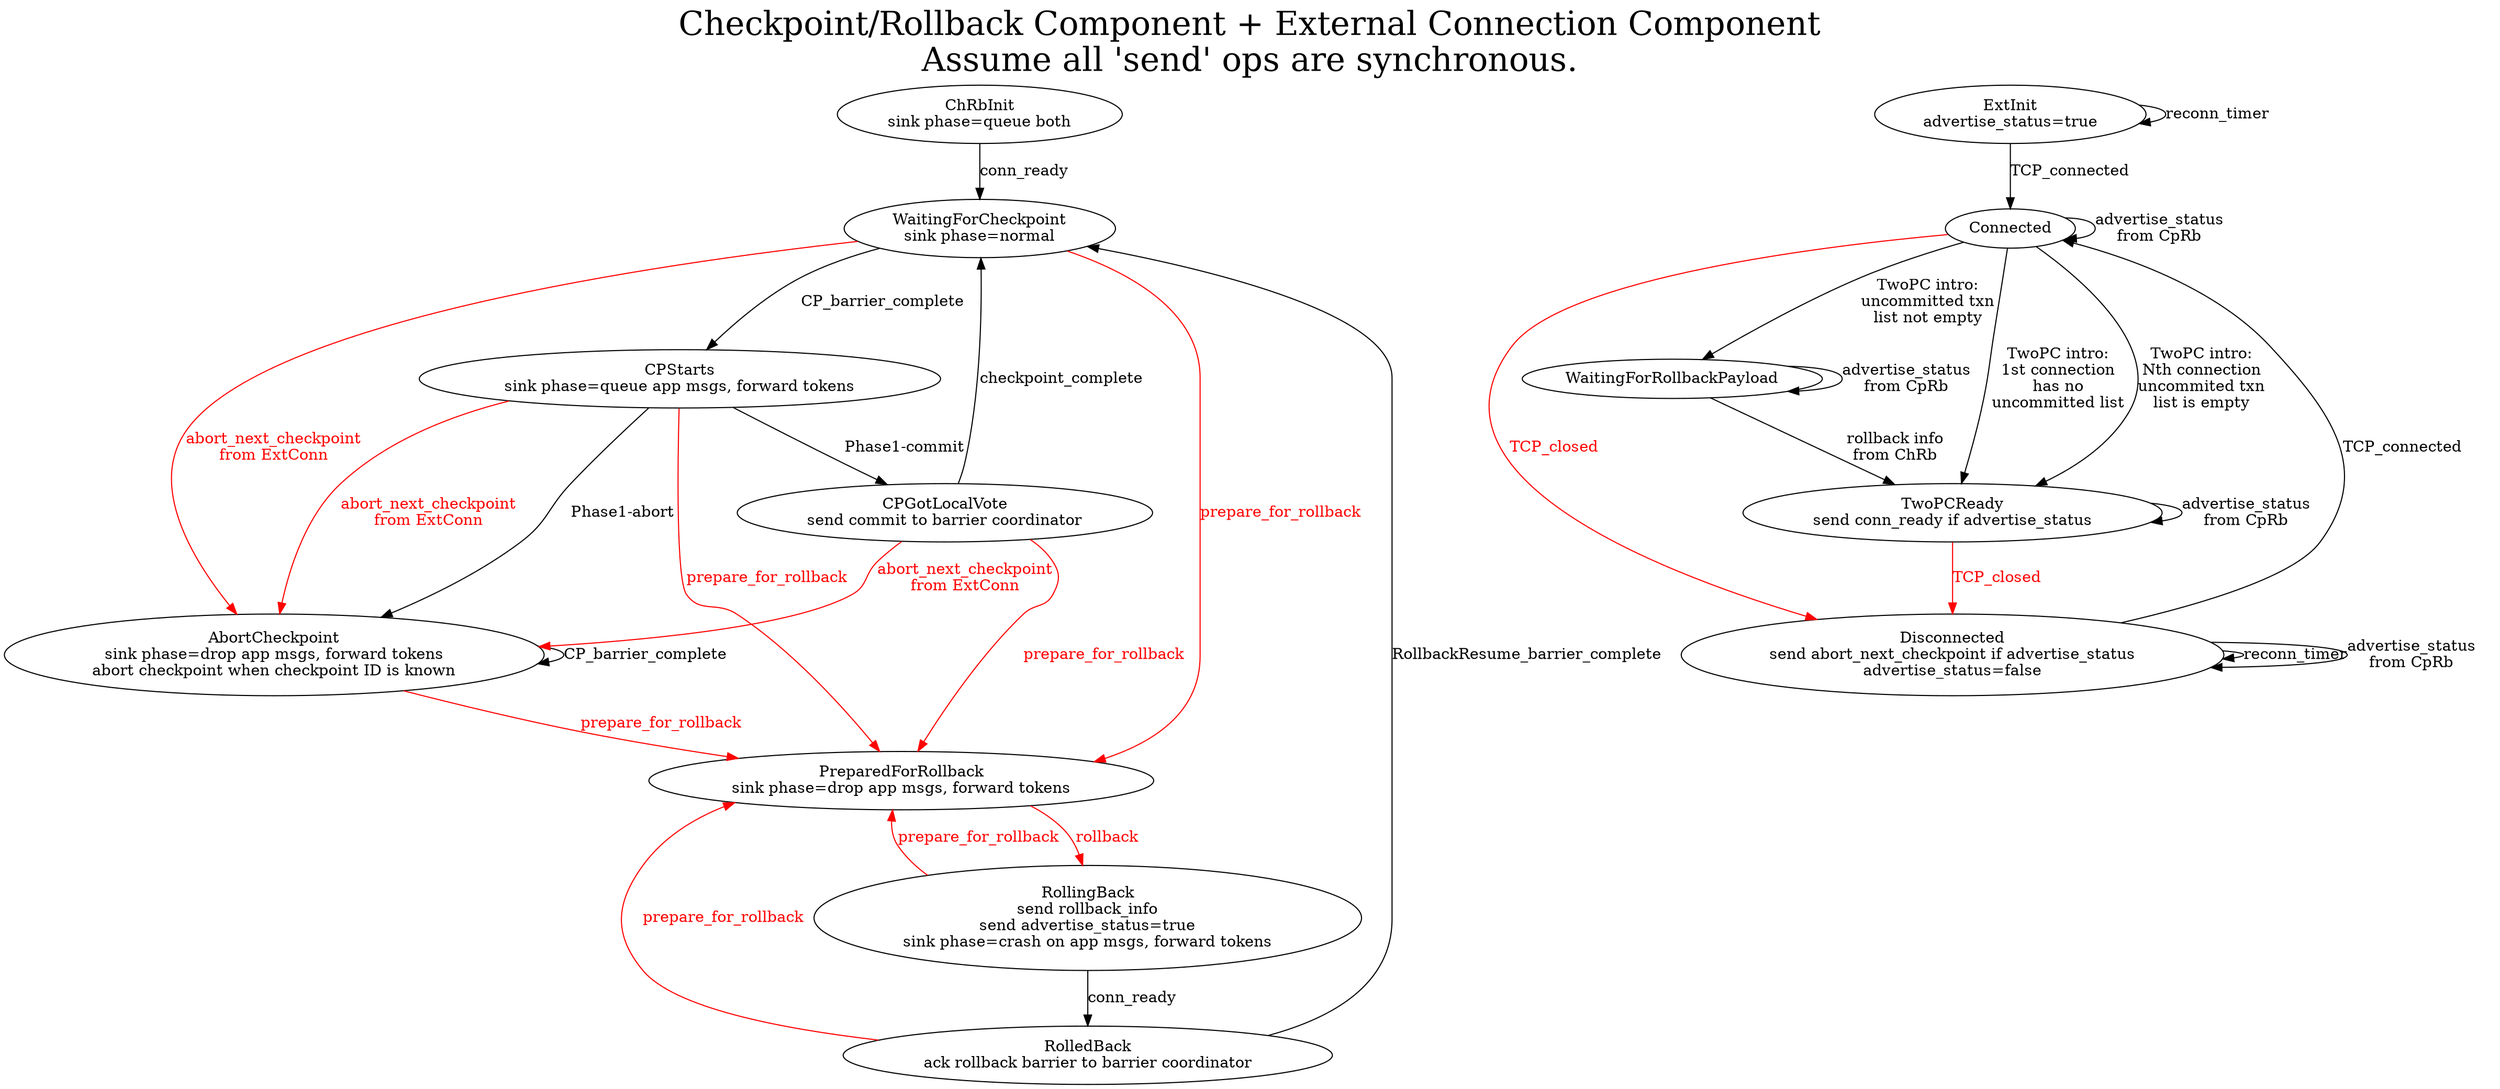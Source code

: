 digraph mashup {
    graph [label="Checkpoint/Rollback Component + External Connection Component\nAssume all 'send' ops are synchronous.",labelloc=t,fontsize=30];
    subgraph AA {
	graph [label="SUB Checkpoint/Rollback Component",labelloc=t,fontsize=20];

	// Subgraphs
	subgraph init {
		ChRbInit [label="ChRbInit\nsink phase=queue both"];
	}
	subgraph cp {
		WaitingForCheckpoint [label="WaitingForCheckpoint\nsink phase=normal"];
		AbortCheckpoint [label="AbortCheckpoint\nsink phase=drop app msgs, forward tokens\nabort checkpoint when checkpoint ID is known"];
	}
	subgraph sacp {
		CPStarts [label="CPStarts\nsink phase=queue app msgs, forward tokens"];
		CPGotLocalVote [label="CPGotLocalVote\nsend commit to barrier coordinator"];
		// CPGotGlobalVote; // Can we remove this node?

		CPStarts -> CPGotLocalVote [label="Phase1-commit"];
		CPStarts -> AbortCheckpoint [label="Phase1-abort"];
		CPGotLocalVote -> WaitingForCheckpoint [label=checkpoint_complete];
		// CPGotLocalVote -> CPGotGlobalVote [label=checkpoint_complete];
		// CPGotGlobalVote -> WaitingForCheckpoint [label=what_happens_here]; // Can we remove this node?
	}
	subgraph rollback {
		PreparedForRollback [label="PreparedForRollback\nsink phase=drop app msgs, forward tokens"];
		RollingBack [label="RollingBack\nsend rollback_info\nsend advertise_status=true\nsink phase=crash on app msgs, forward tokens"];
		RolledBack [label="RolledBack\nack rollback barrier to barrier coordinator"];

		PreparedForRollback -> RollingBack [label=rollback,fontcolor=red,color=red];
	}

	// Other Edges
	ChRbInit -> WaitingForCheckpoint [label=conn_ready];

	WaitingForCheckpoint -> CPStarts [label=CP_barrier_complete];
	AbortCheckpoint -> AbortCheckpoint [label=CP_barrier_complete];

	WaitingForCheckpoint -> PreparedForRollback [label=prepare_for_rollback,fontcolor=red,color=red];
	AbortCheckpoint -> PreparedForRollback [label=prepare_for_rollback,fontcolor=red,color=red];
	CPStarts -> PreparedForRollback [label=prepare_for_rollback,fontcolor=red,color=red];
	CPGotLocalVote -> PreparedForRollback [label=prepare_for_rollback,fontcolor=red,color=red];

	WaitingForCheckpoint -> AbortCheckpoint [label="abort_next_checkpoint\nfrom ExtConn",fontcolor=red,color=red];
	CPStarts -> AbortCheckpoint [label="abort_next_checkpoint\nfrom ExtConn",fontcolor=red,color=red];
	CPGotLocalVote -> AbortCheckpoint [label="abort_next_checkpoint\nfrom ExtConn",fontcolor=red,color=red];

	RollingBack -> RolledBack [label=conn_ready];
	RollingBack -> PreparedForRollback [label=prepare_for_rollback,fontcolor=red,color=red];

	RolledBack -> WaitingForCheckpoint [label="RollbackResume_barrier_complete"];
	RolledBack -> PreparedForRollback [label="prepare_for_rollback",fontcolor=red,color=red];
     }

	subgraph external {
            graph [label="External Connection Component",labelloc=t,fontsize=30];

        ExtInit [label="ExtInit\nadvertise_status=true"];
	    ExtInit -> ExtInit [label=reconn_timer];
	    ExtInit -> Connected [label=TCP_connected];
	    Connected -> Disconnected [label=TCP_closed,fontcolor=red,color=red];
	    Connected -> Connected [label="advertise_status\nfrom CpRb"];
	    Disconnected [label="Disconnected\nsend abort_next_checkpoint if advertise_status\nadvertise_status=false"];
	    Disconnected -> Connected [label=TCP_connected];
	    Disconnected -> Disconnected [label=reconn_timer];
	    Disconnected -> Disconnected [label="advertise_status\nfrom CpRb"];
	    Connected -> WaitingForRollbackPayload [label="TwoPC intro:\nuncommitted txn\nlist not empty"];
	    Connected -> TwoPCReady [label="TwoPC intro:\n1st connection\nhas no\nuncommitted list"];
	    Connected -> TwoPCReady [label="TwoPC intro:\nNth connection\nuncommited txn\nlist is empty"];
	    WaitingForRollbackPayload -> TwoPCReady [label="rollback info\nfrom ChRb"];
	    WaitingForRollbackPayload -> WaitingForRollbackPayload [label="advertise_status\nfrom CpRb"];

	    TwoPCReady [label="TwoPCReady\nsend conn_ready if advertise_status"]
	    TwoPCReady -> Disconnected [label=TCP_closed,fontcolor=red,color=red];
	    TwoPCReady -> TwoPCReady [label="advertise_status\nfrom CpRb"]
        }
    ## Not supported by dot, booooo: Connected -> AA [label=abort_next_checkpoint,style=dashed,fontcolor=red,color=red];
    {rank=same; ChRbInit; ExtInit; };
    ## {rank=same; Disconnected; RollingBack; ; };
}
